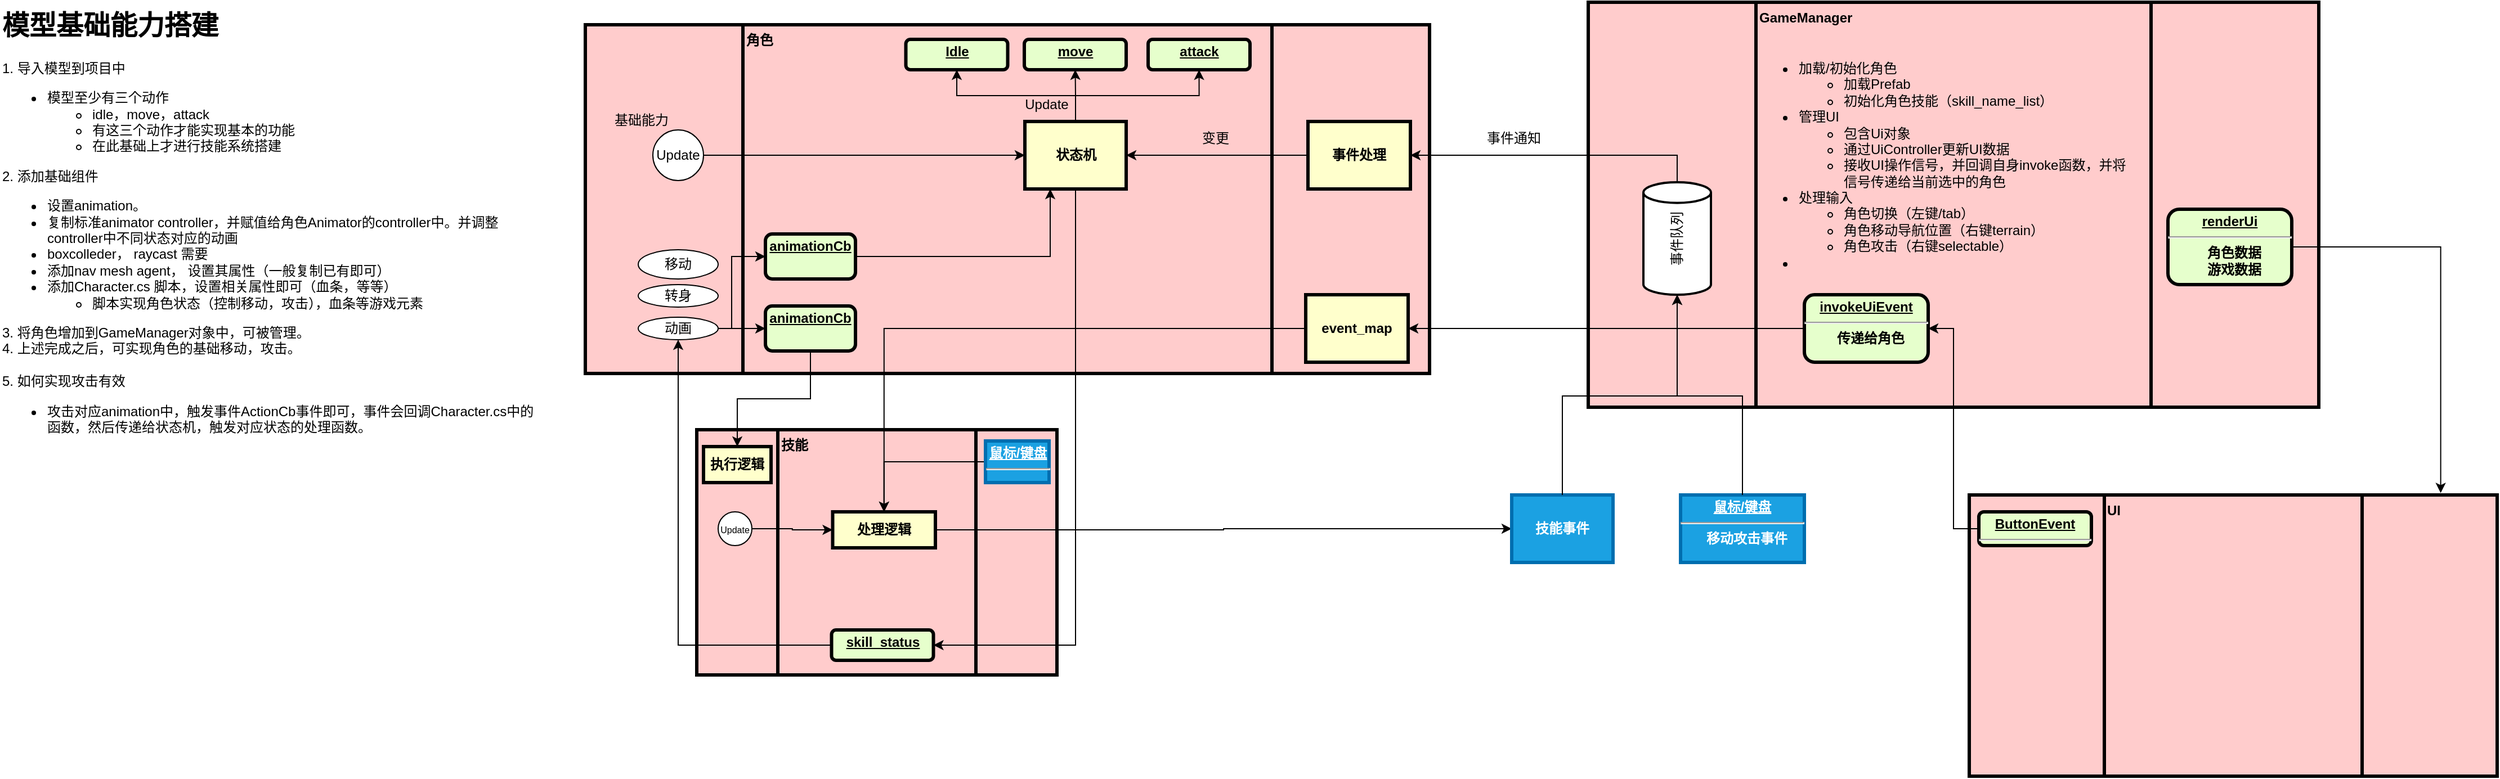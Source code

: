 <mxfile version="24.3.1" type="device">
  <diagram name="Page-1" id="c7558073-3199-34d8-9f00-42111426c3f3">
    <mxGraphModel dx="3045" dy="714" grid="1" gridSize="10" guides="1" tooltips="1" connect="1" arrows="1" fold="1" page="1" pageScale="1" pageWidth="826" pageHeight="1169" background="none" math="0" shadow="0">
      <root>
        <mxCell id="0" />
        <mxCell id="1" parent="0" />
        <mxCell id="5" value="GameManager" style="shape=process;whiteSpace=wrap;align=left;verticalAlign=top;size=0.23;fontStyle=1;strokeWidth=3;fillColor=#FFCCCC" parent="1" vertex="1">
          <mxGeometry x="201" y="250" width="649" height="360" as="geometry" />
        </mxCell>
        <mxCell id="pnOoYnmZAtzS62gMc0uK-97" value="&lt;ul&gt;&lt;li&gt;加载/初始化角色&lt;/li&gt;&lt;ul&gt;&lt;li&gt;加载Prefab&lt;/li&gt;&lt;li&gt;初始化角色技能（skill_name_list）&lt;/li&gt;&lt;/ul&gt;&lt;li&gt;管理UI&lt;/li&gt;&lt;ul&gt;&lt;li&gt;包含Ui对象&lt;/li&gt;&lt;li&gt;通过UiController更新UI数据&lt;/li&gt;&lt;li&gt;接收UI操作信号，并回调自身invoke函数，并将信号传递给当前选中的角色&lt;/li&gt;&lt;/ul&gt;&lt;li&gt;处理输入&lt;/li&gt;&lt;ul&gt;&lt;li&gt;角色切换（左键/tab）&lt;/li&gt;&lt;li&gt;角色移动导航位置（右键terrain）&lt;/li&gt;&lt;li&gt;角色攻击（右键selectable）&lt;/li&gt;&lt;/ul&gt;&lt;li&gt;&lt;br&gt;&lt;/li&gt;&lt;/ul&gt;" style="text;html=1;align=left;verticalAlign=middle;whiteSpace=wrap;rounded=0;" parent="1" vertex="1">
          <mxGeometry x="346" y="300" width="335" height="190" as="geometry" />
        </mxCell>
        <mxCell id="pnOoYnmZAtzS62gMc0uK-100" value="UI" style="shape=process;whiteSpace=wrap;align=left;verticalAlign=top;size=0.256;fontStyle=1;strokeWidth=3;fillColor=#FFCCCC" parent="1" vertex="1">
          <mxGeometry x="539.5" y="688" width="469" height="250" as="geometry" />
        </mxCell>
        <mxCell id="pnOoYnmZAtzS62gMc0uK-102" value="&lt;p style=&quot;margin: 0px; margin-top: 4px; text-align: center; text-decoration: underline;&quot;&gt;&lt;strong&gt;invokeUiEvent&lt;/strong&gt;&lt;/p&gt;&lt;hr&gt;&lt;p style=&quot;margin: 0px; margin-left: 8px;&quot;&gt;传递给角色&lt;/p&gt;" style="verticalAlign=middle;align=center;overflow=fill;fontSize=12;fontFamily=Helvetica;html=1;rounded=1;fontStyle=1;strokeWidth=3;fillColor=#E6FFCC" parent="1" vertex="1">
          <mxGeometry x="393" y="510" width="110" height="60" as="geometry" />
        </mxCell>
        <mxCell id="pnOoYnmZAtzS62gMc0uK-106" style="edgeStyle=orthogonalEdgeStyle;rounded=0;orthogonalLoop=1;jettySize=auto;html=1;exitX=0;exitY=0.5;exitDx=0;exitDy=0;entryX=1;entryY=0.5;entryDx=0;entryDy=0;" parent="1" source="pnOoYnmZAtzS62gMc0uK-103" target="pnOoYnmZAtzS62gMc0uK-102" edge="1">
          <mxGeometry relative="1" as="geometry" />
        </mxCell>
        <mxCell id="pnOoYnmZAtzS62gMc0uK-103" value="&lt;p style=&quot;margin: 0px; margin-top: 4px; text-align: center; text-decoration: underline;&quot;&gt;&lt;strong&gt;ButtonEvent&lt;/strong&gt;&lt;/p&gt;&lt;hr&gt;&lt;p style=&quot;margin: 0px; margin-left: 8px;&quot;&gt;&lt;br&gt;&lt;/p&gt;" style="verticalAlign=middle;align=center;overflow=fill;fontSize=12;fontFamily=Helvetica;html=1;rounded=1;fontStyle=1;strokeWidth=3;fillColor=#E6FFCC" parent="1" vertex="1">
          <mxGeometry x="548" y="703" width="100" height="30" as="geometry" />
        </mxCell>
        <mxCell id="pnOoYnmZAtzS62gMc0uK-105" style="edgeStyle=orthogonalEdgeStyle;rounded=0;orthogonalLoop=1;jettySize=auto;html=1;exitX=1;exitY=0.5;exitDx=0;exitDy=0;entryX=0.893;entryY=-0.007;entryDx=0;entryDy=0;entryPerimeter=0;" parent="1" source="pnOoYnmZAtzS62gMc0uK-104" target="pnOoYnmZAtzS62gMc0uK-100" edge="1">
          <mxGeometry relative="1" as="geometry" />
        </mxCell>
        <mxCell id="pnOoYnmZAtzS62gMc0uK-104" value="&lt;p style=&quot;margin: 0px; margin-top: 4px; text-align: center; text-decoration: underline;&quot;&gt;&lt;strong&gt;renderUi&lt;/strong&gt;&lt;/p&gt;&lt;hr&gt;&lt;p style=&quot;margin: 0px; margin-left: 8px;&quot;&gt;角色数据&lt;/p&gt;&lt;p style=&quot;margin: 0px; margin-left: 8px;&quot;&gt;游戏数据&lt;/p&gt;" style="verticalAlign=middle;align=center;overflow=fill;fontSize=12;fontFamily=Helvetica;html=1;rounded=1;fontStyle=1;strokeWidth=3;fillColor=#E6FFCC" parent="1" vertex="1">
          <mxGeometry x="716" y="434" width="110" height="67" as="geometry" />
        </mxCell>
        <mxCell id="pnOoYnmZAtzS62gMc0uK-107" value="角色" style="shape=process;whiteSpace=wrap;align=left;verticalAlign=top;size=0.187;fontStyle=1;strokeWidth=3;fillColor=#FFCCCC" parent="1" vertex="1">
          <mxGeometry x="-690" y="270" width="750" height="310" as="geometry" />
        </mxCell>
        <mxCell id="pnOoYnmZAtzS62gMc0uK-139" style="edgeStyle=orthogonalEdgeStyle;rounded=0;orthogonalLoop=1;jettySize=auto;html=1;exitX=0.5;exitY=0;exitDx=0;exitDy=0;startArrow=none;startFill=0;entryX=0.5;entryY=1;entryDx=0;entryDy=0;" parent="1" source="pnOoYnmZAtzS62gMc0uK-108" target="pnOoYnmZAtzS62gMc0uK-135" edge="1">
          <mxGeometry relative="1" as="geometry">
            <mxPoint x="-230" y="360" as="targetPoint" />
          </mxGeometry>
        </mxCell>
        <mxCell id="VZYB_BsH1wKympOT2HkG-97" style="edgeStyle=orthogonalEdgeStyle;rounded=0;orthogonalLoop=1;jettySize=auto;html=1;exitX=0.5;exitY=0;exitDx=0;exitDy=0;entryX=0.5;entryY=1;entryDx=0;entryDy=0;" parent="1" source="pnOoYnmZAtzS62gMc0uK-108" target="pnOoYnmZAtzS62gMc0uK-134" edge="1">
          <mxGeometry relative="1" as="geometry" />
        </mxCell>
        <mxCell id="VZYB_BsH1wKympOT2HkG-98" style="edgeStyle=orthogonalEdgeStyle;rounded=0;orthogonalLoop=1;jettySize=auto;html=1;exitX=0.5;exitY=0;exitDx=0;exitDy=0;entryX=0.5;entryY=1;entryDx=0;entryDy=0;" parent="1" source="pnOoYnmZAtzS62gMc0uK-108" target="pnOoYnmZAtzS62gMc0uK-133" edge="1">
          <mxGeometry relative="1" as="geometry" />
        </mxCell>
        <mxCell id="pnOoYnmZAtzS62gMc0uK-108" value="状态机" style="whiteSpace=wrap;align=center;verticalAlign=middle;fontStyle=1;strokeWidth=3;fillColor=#FFFFCC" parent="1" vertex="1">
          <mxGeometry x="-299.5" y="356.0" width="90" height="60" as="geometry" />
        </mxCell>
        <mxCell id="pnOoYnmZAtzS62gMc0uK-110" value="&lt;p style=&quot;margin: 0px; margin-top: 4px; text-align: center; text-decoration: underline;&quot;&gt;鼠标/键盘&lt;/p&gt;&lt;hr&gt;&lt;p style=&quot;margin: 0px; margin-left: 8px;&quot;&gt;移动攻击事件&lt;/p&gt;" style="verticalAlign=middle;align=center;overflow=fill;fontSize=12;fontFamily=Helvetica;html=1;rounded=0;fontStyle=1;strokeWidth=3;fillColor=#1ba1e2;strokeColor=#006EAF;fontColor=#ffffff;" parent="1" vertex="1">
          <mxGeometry x="283" y="688" width="110" height="60" as="geometry" />
        </mxCell>
        <mxCell id="pnOoYnmZAtzS62gMc0uK-133" value="&lt;p style=&quot;margin: 0px; margin-top: 4px; text-align: center; text-decoration: underline;&quot;&gt;Idle&lt;/p&gt;" style="verticalAlign=middle;align=center;overflow=fill;fontSize=12;fontFamily=Helvetica;html=1;rounded=1;fontStyle=1;strokeWidth=3;fillColor=#E6FFCC" parent="1" vertex="1">
          <mxGeometry x="-405.25" y="283" width="90.5" height="27" as="geometry" />
        </mxCell>
        <mxCell id="pnOoYnmZAtzS62gMc0uK-134" value="&lt;p style=&quot;margin: 0px; margin-top: 4px; text-align: center; text-decoration: underline;&quot;&gt;attack&lt;/p&gt;" style="verticalAlign=middle;align=center;overflow=fill;fontSize=12;fontFamily=Helvetica;html=1;rounded=1;fontStyle=1;strokeWidth=3;fillColor=#E6FFCC" parent="1" vertex="1">
          <mxGeometry x="-190" y="283" width="90.5" height="27" as="geometry" />
        </mxCell>
        <mxCell id="pnOoYnmZAtzS62gMc0uK-135" value="&lt;p style=&quot;margin: 0px; margin-top: 4px; text-align: center; text-decoration: underline;&quot;&gt;move&lt;/p&gt;" style="verticalAlign=middle;align=center;overflow=fill;fontSize=12;fontFamily=Helvetica;html=1;rounded=1;fontStyle=1;strokeWidth=3;fillColor=#E6FFCC" parent="1" vertex="1">
          <mxGeometry x="-300" y="283" width="90.5" height="27" as="geometry" />
        </mxCell>
        <mxCell id="pnOoYnmZAtzS62gMc0uK-137" style="edgeStyle=orthogonalEdgeStyle;rounded=0;orthogonalLoop=1;jettySize=auto;html=1;exitX=1;exitY=0.5;exitDx=0;exitDy=0;entryX=0;entryY=0.5;entryDx=0;entryDy=0;" parent="1" source="pnOoYnmZAtzS62gMc0uK-136" target="pnOoYnmZAtzS62gMc0uK-108" edge="1">
          <mxGeometry relative="1" as="geometry" />
        </mxCell>
        <mxCell id="pnOoYnmZAtzS62gMc0uK-136" value="Update" style="ellipse;whiteSpace=wrap;html=1;aspect=fixed;" parent="1" vertex="1">
          <mxGeometry x="-630" y="363.5" width="45" height="45" as="geometry" />
        </mxCell>
        <mxCell id="pnOoYnmZAtzS62gMc0uK-142" value="Update" style="text;html=1;align=center;verticalAlign=middle;whiteSpace=wrap;rounded=0;" parent="1" vertex="1">
          <mxGeometry x="-310" y="326" width="60" height="30" as="geometry" />
        </mxCell>
        <mxCell id="pnOoYnmZAtzS62gMc0uK-143" value="事件通知" style="text;html=1;align=center;verticalAlign=middle;whiteSpace=wrap;rounded=0;" parent="1" vertex="1">
          <mxGeometry x="90" y="356" width="90" height="30" as="geometry" />
        </mxCell>
        <mxCell id="pnOoYnmZAtzS62gMc0uK-144" value="移动" style="ellipse;whiteSpace=wrap;html=1;" parent="1" vertex="1">
          <mxGeometry x="-643" y="470" width="71" height="26" as="geometry" />
        </mxCell>
        <mxCell id="pnOoYnmZAtzS62gMc0uK-145" value="基础能力" style="text;html=1;align=center;verticalAlign=middle;whiteSpace=wrap;rounded=0;" parent="1" vertex="1">
          <mxGeometry x="-670" y="340" width="60" height="30" as="geometry" />
        </mxCell>
        <mxCell id="pnOoYnmZAtzS62gMc0uK-146" value="转身" style="ellipse;whiteSpace=wrap;html=1;" parent="1" vertex="1">
          <mxGeometry x="-643" y="501" width="71" height="20" as="geometry" />
        </mxCell>
        <mxCell id="VZYB_BsH1wKympOT2HkG-109" style="edgeStyle=orthogonalEdgeStyle;rounded=0;orthogonalLoop=1;jettySize=auto;html=1;exitX=1;exitY=0.5;exitDx=0;exitDy=0;entryX=0;entryY=0.5;entryDx=0;entryDy=0;" parent="1" source="pnOoYnmZAtzS62gMc0uK-168" target="VZYB_BsH1wKympOT2HkG-107" edge="1">
          <mxGeometry relative="1" as="geometry" />
        </mxCell>
        <mxCell id="yt-BPN5N51YkLN_ZX3K--10" style="edgeStyle=orthogonalEdgeStyle;rounded=0;orthogonalLoop=1;jettySize=auto;html=1;exitX=1;exitY=0.5;exitDx=0;exitDy=0;entryX=0;entryY=0.5;entryDx=0;entryDy=0;" parent="1" source="pnOoYnmZAtzS62gMc0uK-168" target="yt-BPN5N51YkLN_ZX3K--8" edge="1">
          <mxGeometry relative="1" as="geometry">
            <Array as="points">
              <mxPoint x="-560" y="540" />
              <mxPoint x="-560" y="476" />
            </Array>
          </mxGeometry>
        </mxCell>
        <mxCell id="pnOoYnmZAtzS62gMc0uK-168" value="动画" style="ellipse;whiteSpace=wrap;html=1;" parent="1" vertex="1">
          <mxGeometry x="-643" y="530" width="71" height="20" as="geometry" />
        </mxCell>
        <mxCell id="VZYB_BsH1wKympOT2HkG-96" value="技能" style="shape=process;whiteSpace=wrap;align=left;verticalAlign=top;size=0.226;fontStyle=1;strokeWidth=3;fillColor=#FFCCCC" parent="1" vertex="1">
          <mxGeometry x="-591" y="630" width="320" height="218" as="geometry" />
        </mxCell>
        <mxCell id="VZYB_BsH1wKympOT2HkG-120" style="edgeStyle=orthogonalEdgeStyle;rounded=0;orthogonalLoop=1;jettySize=auto;html=1;exitX=1;exitY=0.5;exitDx=0;exitDy=0;entryX=0;entryY=0.5;entryDx=0;entryDy=0;" parent="1" source="VZYB_BsH1wKympOT2HkG-100" target="VZYB_BsH1wKympOT2HkG-119" edge="1">
          <mxGeometry relative="1" as="geometry" />
        </mxCell>
        <mxCell id="VZYB_BsH1wKympOT2HkG-100" value="&lt;font style=&quot;font-size: 8px;&quot;&gt;Update&lt;/font&gt;" style="ellipse;whiteSpace=wrap;html=1;aspect=fixed;" parent="1" vertex="1">
          <mxGeometry x="-572" y="703" width="30" height="30" as="geometry" />
        </mxCell>
        <mxCell id="VZYB_BsH1wKympOT2HkG-104" style="edgeStyle=orthogonalEdgeStyle;rounded=0;orthogonalLoop=1;jettySize=auto;html=1;exitX=0;exitY=0.5;exitDx=0;exitDy=0;entryX=0.5;entryY=1;entryDx=0;entryDy=0;" parent="1" source="VZYB_BsH1wKympOT2HkG-102" target="pnOoYnmZAtzS62gMc0uK-168" edge="1">
          <mxGeometry relative="1" as="geometry" />
        </mxCell>
        <mxCell id="VZYB_BsH1wKympOT2HkG-102" value="&lt;p style=&quot;margin: 0px; margin-top: 4px; text-align: center; text-decoration: underline;&quot;&gt;skill_status&lt;/p&gt;" style="verticalAlign=middle;align=center;overflow=fill;fontSize=12;fontFamily=Helvetica;html=1;rounded=1;fontStyle=1;strokeWidth=3;fillColor=#E6FFCC" parent="1" vertex="1">
          <mxGeometry x="-471.25" y="808" width="90.5" height="27" as="geometry" />
        </mxCell>
        <mxCell id="VZYB_BsH1wKympOT2HkG-139" style="edgeStyle=orthogonalEdgeStyle;rounded=0;orthogonalLoop=1;jettySize=auto;html=1;exitX=0.5;exitY=1;exitDx=0;exitDy=0;entryX=0.5;entryY=0;entryDx=0;entryDy=0;" parent="1" source="VZYB_BsH1wKympOT2HkG-107" target="VZYB_BsH1wKympOT2HkG-137" edge="1">
          <mxGeometry relative="1" as="geometry" />
        </mxCell>
        <mxCell id="VZYB_BsH1wKympOT2HkG-107" value="&lt;p style=&quot;margin: 0px; margin-top: 4px; text-align: center; text-decoration: underline;&quot;&gt;&lt;strong&gt;animationCb&lt;/strong&gt;&lt;/p&gt;" style="verticalAlign=middle;align=center;overflow=fill;fontSize=12;fontFamily=Helvetica;html=1;rounded=1;fontStyle=1;strokeWidth=3;fillColor=#E6FFCC" parent="1" vertex="1">
          <mxGeometry x="-530" y="520" width="80" height="40" as="geometry" />
        </mxCell>
        <mxCell id="VZYB_BsH1wKympOT2HkG-103" style="edgeStyle=orthogonalEdgeStyle;rounded=0;orthogonalLoop=1;jettySize=auto;html=1;exitX=0.5;exitY=1;exitDx=0;exitDy=0;entryX=1;entryY=0.5;entryDx=0;entryDy=0;startArrow=none;startFill=0;endArrow=classic;endFill=1;" parent="1" source="pnOoYnmZAtzS62gMc0uK-108" target="VZYB_BsH1wKympOT2HkG-102" edge="1">
          <mxGeometry relative="1" as="geometry" />
        </mxCell>
        <mxCell id="VZYB_BsH1wKympOT2HkG-122" style="edgeStyle=orthogonalEdgeStyle;rounded=0;orthogonalLoop=1;jettySize=auto;html=1;exitX=0;exitY=0.5;exitDx=0;exitDy=0;entryX=0.5;entryY=0;entryDx=0;entryDy=0;" parent="1" source="VZYB_BsH1wKympOT2HkG-110" target="VZYB_BsH1wKympOT2HkG-119" edge="1">
          <mxGeometry relative="1" as="geometry" />
        </mxCell>
        <mxCell id="VZYB_BsH1wKympOT2HkG-110" value="event_map" style="whiteSpace=wrap;align=center;verticalAlign=middle;fontStyle=1;strokeWidth=3;fillColor=#FFFFCC" parent="1" vertex="1">
          <mxGeometry x="-50" y="510" width="91" height="60" as="geometry" />
        </mxCell>
        <mxCell id="VZYB_BsH1wKympOT2HkG-121" style="edgeStyle=orthogonalEdgeStyle;rounded=0;orthogonalLoop=1;jettySize=auto;html=1;exitX=0;exitY=0.5;exitDx=0;exitDy=0;entryX=0.5;entryY=0;entryDx=0;entryDy=0;" parent="1" source="VZYB_BsH1wKympOT2HkG-115" target="VZYB_BsH1wKympOT2HkG-119" edge="1">
          <mxGeometry relative="1" as="geometry" />
        </mxCell>
        <mxCell id="VZYB_BsH1wKympOT2HkG-115" value="&lt;p style=&quot;margin: 0px; margin-top: 4px; text-align: center; text-decoration: underline;&quot;&gt;鼠标/键盘&lt;/p&gt;&lt;hr&gt;&lt;p style=&quot;margin: 0px; margin-left: 8px;&quot;&gt;&lt;br&gt;&lt;/p&gt;" style="verticalAlign=middle;align=center;overflow=fill;fontSize=12;fontFamily=Helvetica;html=1;rounded=0;fontStyle=1;strokeWidth=3;fillColor=#1ba1e2;strokeColor=#006EAF;fontColor=#ffffff;" parent="1" vertex="1">
          <mxGeometry x="-334.5" y="640" width="56.5" height="37" as="geometry" />
        </mxCell>
        <mxCell id="VZYB_BsH1wKympOT2HkG-124" style="edgeStyle=orthogonalEdgeStyle;rounded=0;orthogonalLoop=1;jettySize=auto;html=1;exitX=1;exitY=0.5;exitDx=0;exitDy=0;" parent="1" source="VZYB_BsH1wKympOT2HkG-119" target="VZYB_BsH1wKympOT2HkG-123" edge="1">
          <mxGeometry relative="1" as="geometry" />
        </mxCell>
        <mxCell id="VZYB_BsH1wKympOT2HkG-119" value="处理逻辑" style="whiteSpace=wrap;align=center;verticalAlign=middle;fontStyle=1;strokeWidth=3;fillColor=#FFFFCC" parent="1" vertex="1">
          <mxGeometry x="-470.25" y="703" width="91.25" height="32" as="geometry" />
        </mxCell>
        <mxCell id="VZYB_BsH1wKympOT2HkG-123" value="技能事件" style="whiteSpace=wrap;align=center;verticalAlign=middle;fontStyle=1;strokeWidth=3;fillColor=#1ba1e2;fontColor=#ffffff;strokeColor=#006EAF;" parent="1" vertex="1">
          <mxGeometry x="133" y="688" width="90" height="60" as="geometry" />
        </mxCell>
        <mxCell id="VZYB_BsH1wKympOT2HkG-125" style="edgeStyle=orthogonalEdgeStyle;rounded=0;orthogonalLoop=1;jettySize=auto;html=1;exitX=0;exitY=0.5;exitDx=0;exitDy=0;entryX=1;entryY=0.5;entryDx=0;entryDy=0;" parent="1" source="pnOoYnmZAtzS62gMc0uK-102" target="VZYB_BsH1wKympOT2HkG-110" edge="1">
          <mxGeometry relative="1" as="geometry" />
        </mxCell>
        <mxCell id="VZYB_BsH1wKympOT2HkG-126" value="事件队列" style="strokeWidth=2;html=1;shape=mxgraph.flowchart.direct_data;whiteSpace=wrap;rotation=-90;" parent="1" vertex="1">
          <mxGeometry x="230" y="430" width="100" height="60" as="geometry" />
        </mxCell>
        <mxCell id="VZYB_BsH1wKympOT2HkG-127" style="edgeStyle=orthogonalEdgeStyle;rounded=0;orthogonalLoop=1;jettySize=auto;html=1;exitX=0.5;exitY=0;exitDx=0;exitDy=0;entryX=0;entryY=0.5;entryDx=0;entryDy=0;entryPerimeter=0;" parent="1" source="pnOoYnmZAtzS62gMc0uK-110" target="VZYB_BsH1wKympOT2HkG-126" edge="1">
          <mxGeometry relative="1" as="geometry">
            <Array as="points">
              <mxPoint x="338" y="600" />
              <mxPoint x="280" y="600" />
            </Array>
          </mxGeometry>
        </mxCell>
        <mxCell id="VZYB_BsH1wKympOT2HkG-130" style="edgeStyle=orthogonalEdgeStyle;rounded=0;orthogonalLoop=1;jettySize=auto;html=1;exitX=0.5;exitY=0;exitDx=0;exitDy=0;entryX=0;entryY=0.5;entryDx=0;entryDy=0;entryPerimeter=0;" parent="1" source="VZYB_BsH1wKympOT2HkG-123" target="VZYB_BsH1wKympOT2HkG-126" edge="1">
          <mxGeometry relative="1" as="geometry">
            <Array as="points">
              <mxPoint x="178" y="600" />
              <mxPoint x="280" y="600" />
            </Array>
          </mxGeometry>
        </mxCell>
        <mxCell id="VZYB_BsH1wKympOT2HkG-131" style="edgeStyle=orthogonalEdgeStyle;rounded=0;orthogonalLoop=1;jettySize=auto;html=1;exitX=1;exitY=0.5;exitDx=0;exitDy=0;exitPerimeter=0;entryX=1;entryY=0.5;entryDx=0;entryDy=0;" parent="1" source="VZYB_BsH1wKympOT2HkG-126" target="VZYB_BsH1wKympOT2HkG-132" edge="1">
          <mxGeometry relative="1" as="geometry" />
        </mxCell>
        <mxCell id="VZYB_BsH1wKympOT2HkG-135" style="edgeStyle=orthogonalEdgeStyle;rounded=0;orthogonalLoop=1;jettySize=auto;html=1;exitX=0;exitY=0.5;exitDx=0;exitDy=0;entryX=1;entryY=0.5;entryDx=0;entryDy=0;" parent="1" source="VZYB_BsH1wKympOT2HkG-132" target="pnOoYnmZAtzS62gMc0uK-108" edge="1">
          <mxGeometry relative="1" as="geometry" />
        </mxCell>
        <mxCell id="VZYB_BsH1wKympOT2HkG-132" value="事件处理" style="whiteSpace=wrap;align=center;verticalAlign=middle;fontStyle=1;strokeWidth=3;fillColor=#FFFFCC" parent="1" vertex="1">
          <mxGeometry x="-48" y="356" width="91" height="60" as="geometry" />
        </mxCell>
        <mxCell id="VZYB_BsH1wKympOT2HkG-136" value="变更" style="text;html=1;align=center;verticalAlign=middle;whiteSpace=wrap;rounded=0;" parent="1" vertex="1">
          <mxGeometry x="-160" y="356" width="60" height="30" as="geometry" />
        </mxCell>
        <mxCell id="VZYB_BsH1wKympOT2HkG-137" value="执行逻辑" style="whiteSpace=wrap;align=center;verticalAlign=middle;fontStyle=1;strokeWidth=3;fillColor=#FFFFCC" parent="1" vertex="1">
          <mxGeometry x="-585" y="645" width="60" height="32" as="geometry" />
        </mxCell>
        <mxCell id="yt-BPN5N51YkLN_ZX3K--5" value="&lt;h1 style=&quot;margin-top: 0px;&quot;&gt;模型基础能力搭建&lt;/h1&gt;&lt;p&gt;1. 导入模型到项目中&lt;/p&gt;&lt;p&gt;&lt;/p&gt;&lt;ul&gt;&lt;li&gt;模型至少有三个动作&lt;/li&gt;&lt;ul&gt;&lt;li&gt;idle，move，attack&lt;/li&gt;&lt;li&gt;有这三个动作才能实现基本的功能&lt;/li&gt;&lt;li&gt;在此基础上才进行技能系统搭建&lt;/li&gt;&lt;/ul&gt;&lt;/ul&gt;&lt;p&gt;&lt;/p&gt;&lt;p&gt;2. 添加基础组件&lt;/p&gt;&lt;p&gt;&lt;/p&gt;&lt;ul&gt;&lt;li&gt;设置animation。&lt;/li&gt;&lt;li&gt;复制标准animator controller，并赋值给角色Animator的controller中。并调整controller中不同状态对应的动画&lt;/li&gt;&lt;li&gt;boxcolleder， raycast 需要&lt;/li&gt;&lt;li&gt;添加nav mesh agent， 设置其属性（一般复制已有即可）&lt;/li&gt;&lt;li&gt;添加Character.cs 脚本，设置相关属性即可（血条，等等）&lt;/li&gt;&lt;ul&gt;&lt;li&gt;脚本实现角色状态（控制移动，攻击），血条等游戏元素&lt;/li&gt;&lt;/ul&gt;&lt;/ul&gt;&lt;div&gt;3. 将角色增加到GameManager对象中，可被管理。&lt;/div&gt;&lt;div&gt;4. 上述完成之后，可实现角色的基础移动，攻击。&lt;/div&gt;&lt;div&gt;&lt;br&gt;&lt;/div&gt;&lt;div&gt;5. 如何实现攻击有效&lt;/div&gt;&lt;div&gt;&lt;ul&gt;&lt;li&gt;攻击对应animation中，触发事件ActionCb事件即可，事件会回调Character.cs中的函数，然后传递给状态机，触发对应状态的处理函数。&lt;/li&gt;&lt;/ul&gt;&lt;/div&gt;&lt;div&gt;&lt;br&gt;&lt;/div&gt;&lt;p&gt;&lt;/p&gt;" style="text;html=1;whiteSpace=wrap;overflow=hidden;rounded=0;" parent="1" vertex="1">
          <mxGeometry x="-1210" y="250" width="480" height="409" as="geometry" />
        </mxCell>
        <mxCell id="yt-BPN5N51YkLN_ZX3K--11" style="edgeStyle=orthogonalEdgeStyle;rounded=0;orthogonalLoop=1;jettySize=auto;html=1;exitX=1;exitY=0.5;exitDx=0;exitDy=0;entryX=0.25;entryY=1;entryDx=0;entryDy=0;" parent="1" source="yt-BPN5N51YkLN_ZX3K--8" target="pnOoYnmZAtzS62gMc0uK-108" edge="1">
          <mxGeometry relative="1" as="geometry" />
        </mxCell>
        <mxCell id="yt-BPN5N51YkLN_ZX3K--8" value="&lt;p style=&quot;margin: 0px; margin-top: 4px; text-align: center; text-decoration: underline;&quot;&gt;&lt;strong&gt;animationCb&lt;/strong&gt;&lt;/p&gt;" style="verticalAlign=middle;align=center;overflow=fill;fontSize=12;fontFamily=Helvetica;html=1;rounded=1;fontStyle=1;strokeWidth=3;fillColor=#E6FFCC" parent="1" vertex="1">
          <mxGeometry x="-530" y="456" width="80" height="40" as="geometry" />
        </mxCell>
      </root>
    </mxGraphModel>
  </diagram>
</mxfile>
